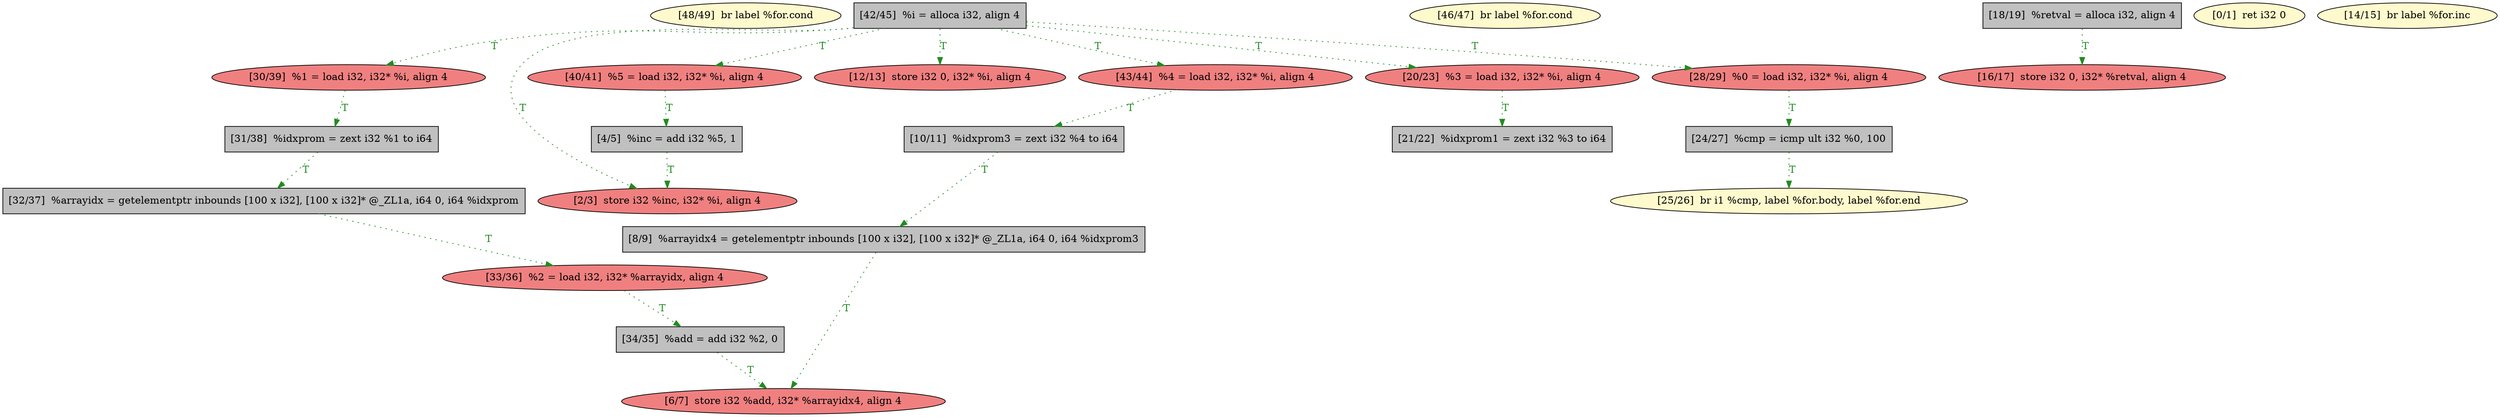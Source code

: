 
digraph G {


node48 [fillcolor=lemonchiffon,label="[48/49]  br label %for.cond",shape=ellipse,style=filled ]
node47 [fillcolor=grey,label="[34/35]  %add = add i32 %2, 0",shape=rectangle,style=filled ]
node46 [fillcolor=lemonchiffon,label="[25/26]  br i1 %cmp, label %for.body, label %for.end",shape=ellipse,style=filled ]
node45 [fillcolor=lemonchiffon,label="[46/47]  br label %for.cond",shape=ellipse,style=filled ]
node44 [fillcolor=lightcoral,label="[33/36]  %2 = load i32, i32* %arrayidx, align 4",shape=ellipse,style=filled ]
node42 [fillcolor=grey,label="[42/45]  %i = alloca i32, align 4",shape=rectangle,style=filled ]
node29 [fillcolor=grey,label="[8/9]  %arrayidx4 = getelementptr inbounds [100 x i32], [100 x i32]* @_ZL1a, i64 0, i64 %idxprom3",shape=rectangle,style=filled ]
node33 [fillcolor=lightcoral,label="[16/17]  store i32 0, i32* %retval, align 4",shape=ellipse,style=filled ]
node40 [fillcolor=grey,label="[21/22]  %idxprom1 = zext i32 %3 to i64",shape=rectangle,style=filled ]
node28 [fillcolor=lightcoral,label="[6/7]  store i32 %add, i32* %arrayidx4, align 4",shape=ellipse,style=filled ]
node25 [fillcolor=lemonchiffon,label="[0/1]  ret i32 0",shape=ellipse,style=filled ]
node30 [fillcolor=grey,label="[10/11]  %idxprom3 = zext i32 %4 to i64",shape=rectangle,style=filled ]
node32 [fillcolor=lemonchiffon,label="[14/15]  br label %for.inc",shape=ellipse,style=filled ]
node38 [fillcolor=lightcoral,label="[30/39]  %1 = load i32, i32* %i, align 4",shape=ellipse,style=filled ]
node26 [fillcolor=lightcoral,label="[2/3]  store i32 %inc, i32* %i, align 4",shape=ellipse,style=filled ]
node39 [fillcolor=lightcoral,label="[40/41]  %5 = load i32, i32* %i, align 4",shape=ellipse,style=filled ]
node31 [fillcolor=lightcoral,label="[12/13]  store i32 0, i32* %i, align 4",shape=ellipse,style=filled ]
node27 [fillcolor=grey,label="[4/5]  %inc = add i32 %5, 1",shape=rectangle,style=filled ]
node36 [fillcolor=grey,label="[24/27]  %cmp = icmp ult i32 %0, 100",shape=rectangle,style=filled ]
node34 [fillcolor=grey,label="[18/19]  %retval = alloca i32, align 4",shape=rectangle,style=filled ]
node49 [fillcolor=lightcoral,label="[43/44]  %4 = load i32, i32* %i, align 4",shape=ellipse,style=filled ]
node35 [fillcolor=lightcoral,label="[20/23]  %3 = load i32, i32* %i, align 4",shape=ellipse,style=filled ]
node43 [fillcolor=grey,label="[32/37]  %arrayidx = getelementptr inbounds [100 x i32], [100 x i32]* @_ZL1a, i64 0, i64 %idxprom",shape=rectangle,style=filled ]
node41 [fillcolor=grey,label="[31/38]  %idxprom = zext i32 %1 to i64",shape=rectangle,style=filled ]
node37 [fillcolor=lightcoral,label="[28/29]  %0 = load i32, i32* %i, align 4",shape=ellipse,style=filled ]

node41->node43 [style=dotted,color=forestgreen,label="T",fontcolor=forestgreen ]
node36->node46 [style=dotted,color=forestgreen,label="T",fontcolor=forestgreen ]
node49->node30 [style=dotted,color=forestgreen,label="T",fontcolor=forestgreen ]
node27->node26 [style=dotted,color=forestgreen,label="T",fontcolor=forestgreen ]
node43->node44 [style=dotted,color=forestgreen,label="T",fontcolor=forestgreen ]
node44->node47 [style=dotted,color=forestgreen,label="T",fontcolor=forestgreen ]
node42->node35 [style=dotted,color=forestgreen,label="T",fontcolor=forestgreen ]
node30->node29 [style=dotted,color=forestgreen,label="T",fontcolor=forestgreen ]
node47->node28 [style=dotted,color=forestgreen,label="T",fontcolor=forestgreen ]
node29->node28 [style=dotted,color=forestgreen,label="T",fontcolor=forestgreen ]
node39->node27 [style=dotted,color=forestgreen,label="T",fontcolor=forestgreen ]
node42->node37 [style=dotted,color=forestgreen,label="T",fontcolor=forestgreen ]
node42->node49 [style=dotted,color=forestgreen,label="T",fontcolor=forestgreen ]
node42->node31 [style=dotted,color=forestgreen,label="T",fontcolor=forestgreen ]
node42->node38 [style=dotted,color=forestgreen,label="T",fontcolor=forestgreen ]
node34->node33 [style=dotted,color=forestgreen,label="T",fontcolor=forestgreen ]
node42->node39 [style=dotted,color=forestgreen,label="T",fontcolor=forestgreen ]
node38->node41 [style=dotted,color=forestgreen,label="T",fontcolor=forestgreen ]
node35->node40 [style=dotted,color=forestgreen,label="T",fontcolor=forestgreen ]
node42->node26 [style=dotted,color=forestgreen,label="T",fontcolor=forestgreen ]
node37->node36 [style=dotted,color=forestgreen,label="T",fontcolor=forestgreen ]


}
